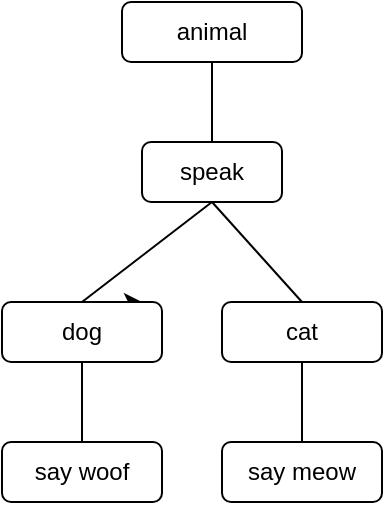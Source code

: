 <mxfile version="12.1.8" type="google" pages="1"><diagram id="gYO3XGjkXnK4Ni838iar" name="Page-1"><mxGraphModel dx="787" dy="450" grid="1" gridSize="10" guides="1" tooltips="1" connect="1" arrows="1" fold="1" page="1" pageScale="1" pageWidth="850" pageHeight="1100" math="0" shadow="0"><root><mxCell id="0"/><mxCell id="1" parent="0"/><mxCell id="xPS7MBcB6MrElk8Uq248-1" value="animal" style="rounded=1;whiteSpace=wrap;html=1;" vertex="1" parent="1"><mxGeometry x="350" y="50" width="90" height="30" as="geometry"/></mxCell><mxCell id="xPS7MBcB6MrElk8Uq248-2" value="speak" style="rounded=1;whiteSpace=wrap;html=1;" vertex="1" parent="1"><mxGeometry x="360" y="120" width="70" height="30" as="geometry"/></mxCell><mxCell id="xPS7MBcB6MrElk8Uq248-3" style="edgeStyle=orthogonalEdgeStyle;rounded=0;orthogonalLoop=1;jettySize=auto;html=1;exitX=0.75;exitY=0;exitDx=0;exitDy=0;" edge="1" parent="1" source="xPS7MBcB6MrElk8Uq248-4"><mxGeometry relative="1" as="geometry"><mxPoint x="360" y="200" as="targetPoint"/></mxGeometry></mxCell><mxCell id="xPS7MBcB6MrElk8Uq248-4" value="dog" style="rounded=1;whiteSpace=wrap;html=1;" vertex="1" parent="1"><mxGeometry x="290" y="200" width="80" height="30" as="geometry"/></mxCell><mxCell id="xPS7MBcB6MrElk8Uq248-5" value="cat" style="rounded=1;whiteSpace=wrap;html=1;" vertex="1" parent="1"><mxGeometry x="400" y="200" width="80" height="30" as="geometry"/></mxCell><mxCell id="xPS7MBcB6MrElk8Uq248-6" value="" style="endArrow=none;html=1;entryX=0.5;entryY=1;entryDx=0;entryDy=0;exitX=0.5;exitY=0;exitDx=0;exitDy=0;" edge="1" parent="1" source="xPS7MBcB6MrElk8Uq248-2" target="xPS7MBcB6MrElk8Uq248-1"><mxGeometry width="50" height="50" relative="1" as="geometry"><mxPoint x="380" y="120" as="sourcePoint"/><mxPoint x="430" y="70" as="targetPoint"/></mxGeometry></mxCell><mxCell id="xPS7MBcB6MrElk8Uq248-7" value="" style="endArrow=none;html=1;entryX=0.5;entryY=1;entryDx=0;entryDy=0;exitX=0.5;exitY=0;exitDx=0;exitDy=0;" edge="1" parent="1" source="xPS7MBcB6MrElk8Uq248-4" target="xPS7MBcB6MrElk8Uq248-2"><mxGeometry width="50" height="50" relative="1" as="geometry"><mxPoint x="310" y="200" as="sourcePoint"/><mxPoint x="360" y="150" as="targetPoint"/></mxGeometry></mxCell><mxCell id="xPS7MBcB6MrElk8Uq248-8" value="" style="endArrow=none;html=1;exitX=0.5;exitY=1;exitDx=0;exitDy=0;entryX=0.5;entryY=0;entryDx=0;entryDy=0;" edge="1" parent="1" source="xPS7MBcB6MrElk8Uq248-2" target="xPS7MBcB6MrElk8Uq248-5"><mxGeometry width="50" height="50" relative="1" as="geometry"><mxPoint x="390" y="200" as="sourcePoint"/><mxPoint x="440" y="150" as="targetPoint"/></mxGeometry></mxCell><mxCell id="xPS7MBcB6MrElk8Uq248-9" value="say woof" style="rounded=1;whiteSpace=wrap;html=1;" vertex="1" parent="1"><mxGeometry x="290" y="270" width="80" height="30" as="geometry"/></mxCell><mxCell id="xPS7MBcB6MrElk8Uq248-10" value="say meow" style="rounded=1;whiteSpace=wrap;html=1;" vertex="1" parent="1"><mxGeometry x="400" y="270" width="80" height="30" as="geometry"/></mxCell><mxCell id="xPS7MBcB6MrElk8Uq248-11" value="" style="endArrow=none;html=1;entryX=0.5;entryY=1;entryDx=0;entryDy=0;exitX=0.5;exitY=0;exitDx=0;exitDy=0;" edge="1" parent="1" source="xPS7MBcB6MrElk8Uq248-9" target="xPS7MBcB6MrElk8Uq248-4"><mxGeometry width="50" height="50" relative="1" as="geometry"><mxPoint x="330" y="260" as="sourcePoint"/><mxPoint x="350" y="230" as="targetPoint"/></mxGeometry></mxCell><mxCell id="xPS7MBcB6MrElk8Uq248-12" value="" style="endArrow=none;html=1;entryX=0.5;entryY=1;entryDx=0;entryDy=0;exitX=0.5;exitY=0;exitDx=0;exitDy=0;" edge="1" parent="1"><mxGeometry width="50" height="50" relative="1" as="geometry"><mxPoint x="440" y="270" as="sourcePoint"/><mxPoint x="440" y="230" as="targetPoint"/></mxGeometry></mxCell></root></mxGraphModel></diagram></mxfile>